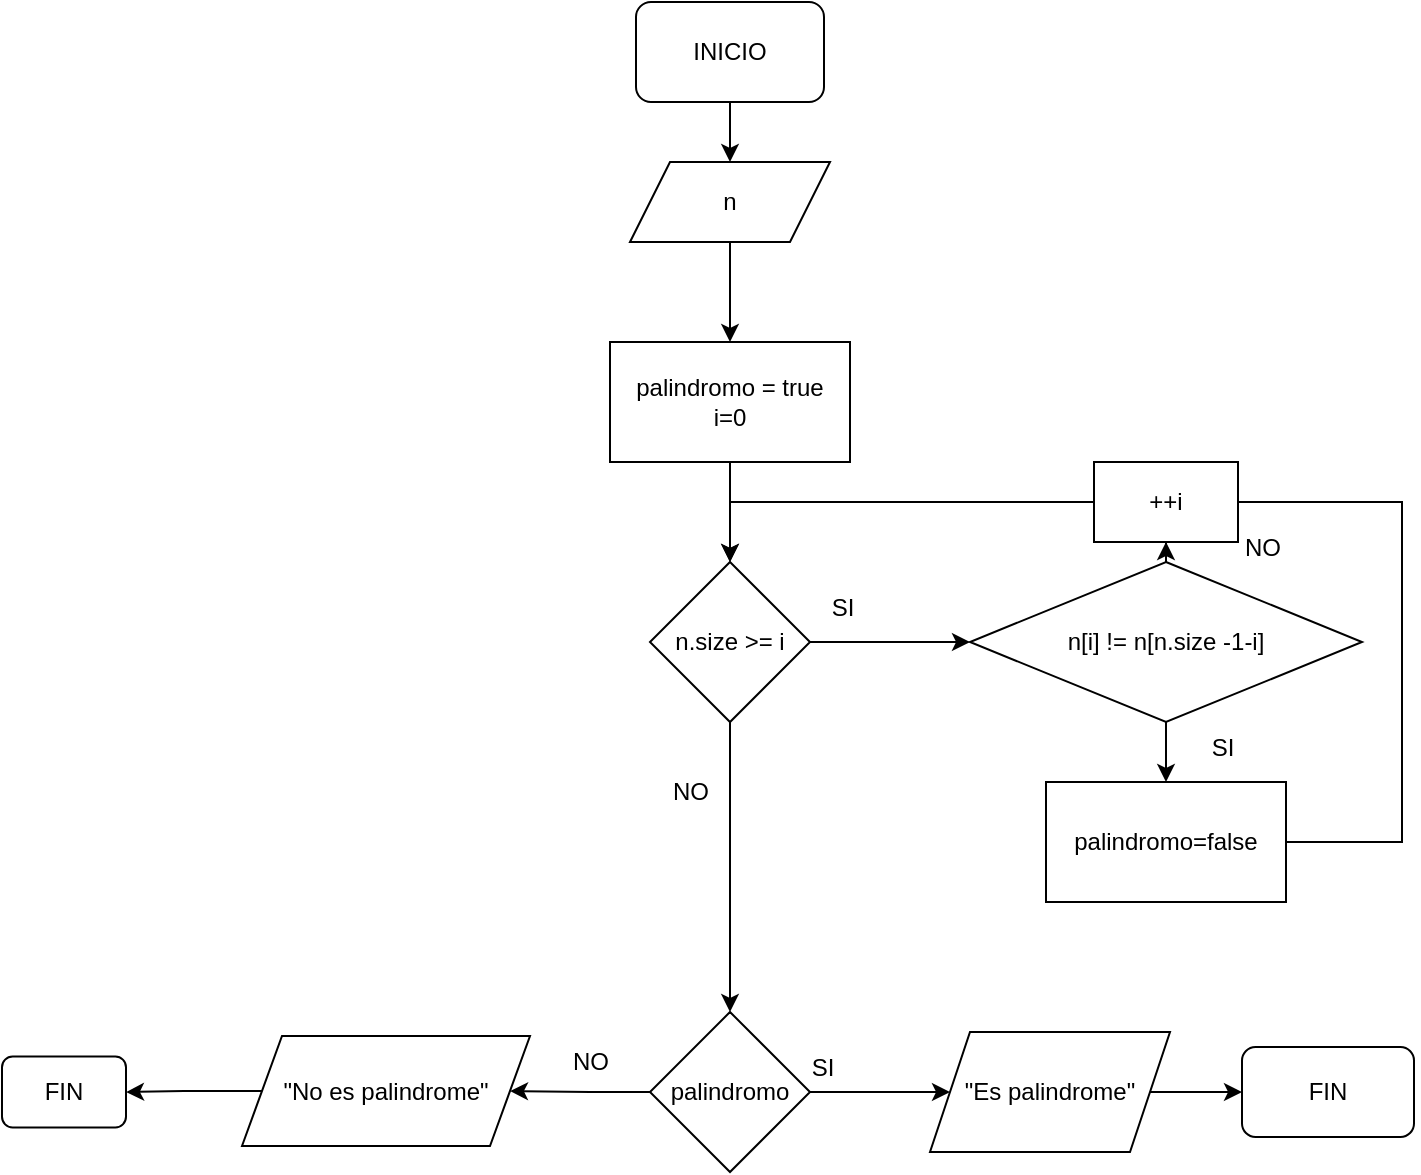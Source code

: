 <mxfile version="24.4.0" type="github">
  <diagram name="Página-1" id="jI-Juko0ftZOlWiT6JvD">
    <mxGraphModel dx="627" dy="442" grid="1" gridSize="10" guides="1" tooltips="1" connect="1" arrows="1" fold="1" page="1" pageScale="1" pageWidth="827" pageHeight="1169" math="0" shadow="0">
      <root>
        <mxCell id="0" />
        <mxCell id="1" parent="0" />
        <mxCell id="ZcT15fx0zqYxz_FHTBl7-3" value="" style="edgeStyle=orthogonalEdgeStyle;rounded=0;orthogonalLoop=1;jettySize=auto;html=1;" edge="1" parent="1" source="ZcT15fx0zqYxz_FHTBl7-1" target="ZcT15fx0zqYxz_FHTBl7-2">
          <mxGeometry relative="1" as="geometry" />
        </mxCell>
        <mxCell id="ZcT15fx0zqYxz_FHTBl7-1" value="INICIO" style="rounded=1;whiteSpace=wrap;html=1;" vertex="1" parent="1">
          <mxGeometry x="367" y="40" width="94" height="50" as="geometry" />
        </mxCell>
        <mxCell id="ZcT15fx0zqYxz_FHTBl7-5" value="" style="edgeStyle=orthogonalEdgeStyle;rounded=0;orthogonalLoop=1;jettySize=auto;html=1;" edge="1" parent="1" source="ZcT15fx0zqYxz_FHTBl7-2" target="ZcT15fx0zqYxz_FHTBl7-4">
          <mxGeometry relative="1" as="geometry" />
        </mxCell>
        <mxCell id="ZcT15fx0zqYxz_FHTBl7-2" value="n" style="shape=parallelogram;perimeter=parallelogramPerimeter;whiteSpace=wrap;html=1;fixedSize=1;" vertex="1" parent="1">
          <mxGeometry x="364" y="120" width="100" height="40" as="geometry" />
        </mxCell>
        <mxCell id="ZcT15fx0zqYxz_FHTBl7-7" value="" style="edgeStyle=orthogonalEdgeStyle;rounded=0;orthogonalLoop=1;jettySize=auto;html=1;" edge="1" parent="1" source="ZcT15fx0zqYxz_FHTBl7-4" target="ZcT15fx0zqYxz_FHTBl7-6">
          <mxGeometry relative="1" as="geometry" />
        </mxCell>
        <mxCell id="ZcT15fx0zqYxz_FHTBl7-4" value="palindromo = true&lt;div&gt;i=0&lt;/div&gt;" style="whiteSpace=wrap;html=1;" vertex="1" parent="1">
          <mxGeometry x="354" y="210" width="120" height="60" as="geometry" />
        </mxCell>
        <mxCell id="ZcT15fx0zqYxz_FHTBl7-9" value="" style="edgeStyle=orthogonalEdgeStyle;rounded=0;orthogonalLoop=1;jettySize=auto;html=1;" edge="1" parent="1" source="ZcT15fx0zqYxz_FHTBl7-6" target="ZcT15fx0zqYxz_FHTBl7-8">
          <mxGeometry relative="1" as="geometry" />
        </mxCell>
        <mxCell id="ZcT15fx0zqYxz_FHTBl7-11" value="" style="edgeStyle=orthogonalEdgeStyle;rounded=0;orthogonalLoop=1;jettySize=auto;html=1;" edge="1" parent="1" source="ZcT15fx0zqYxz_FHTBl7-6" target="ZcT15fx0zqYxz_FHTBl7-10">
          <mxGeometry relative="1" as="geometry" />
        </mxCell>
        <mxCell id="ZcT15fx0zqYxz_FHTBl7-6" value="n.size &amp;gt;= i" style="rhombus;whiteSpace=wrap;html=1;" vertex="1" parent="1">
          <mxGeometry x="374" y="320" width="80" height="80" as="geometry" />
        </mxCell>
        <mxCell id="ZcT15fx0zqYxz_FHTBl7-17" value="" style="edgeStyle=orthogonalEdgeStyle;rounded=0;orthogonalLoop=1;jettySize=auto;html=1;" edge="1" parent="1" source="ZcT15fx0zqYxz_FHTBl7-8" target="ZcT15fx0zqYxz_FHTBl7-16">
          <mxGeometry relative="1" as="geometry" />
        </mxCell>
        <mxCell id="ZcT15fx0zqYxz_FHTBl7-21" value="" style="edgeStyle=orthogonalEdgeStyle;rounded=0;orthogonalLoop=1;jettySize=auto;html=1;" edge="1" parent="1" source="ZcT15fx0zqYxz_FHTBl7-8" target="ZcT15fx0zqYxz_FHTBl7-20">
          <mxGeometry relative="1" as="geometry" />
        </mxCell>
        <mxCell id="ZcT15fx0zqYxz_FHTBl7-8" value="palindromo" style="rhombus;whiteSpace=wrap;html=1;" vertex="1" parent="1">
          <mxGeometry x="374" y="545" width="80" height="80" as="geometry" />
        </mxCell>
        <mxCell id="ZcT15fx0zqYxz_FHTBl7-13" value="" style="edgeStyle=orthogonalEdgeStyle;rounded=0;orthogonalLoop=1;jettySize=auto;html=1;" edge="1" parent="1" source="ZcT15fx0zqYxz_FHTBl7-10" target="ZcT15fx0zqYxz_FHTBl7-12">
          <mxGeometry relative="1" as="geometry" />
        </mxCell>
        <mxCell id="ZcT15fx0zqYxz_FHTBl7-15" value="" style="edgeStyle=orthogonalEdgeStyle;rounded=0;orthogonalLoop=1;jettySize=auto;html=1;" edge="1" parent="1" source="ZcT15fx0zqYxz_FHTBl7-10" target="ZcT15fx0zqYxz_FHTBl7-14">
          <mxGeometry relative="1" as="geometry" />
        </mxCell>
        <mxCell id="ZcT15fx0zqYxz_FHTBl7-10" value="n[i] != n[n.size -1-i]" style="rhombus;whiteSpace=wrap;html=1;" vertex="1" parent="1">
          <mxGeometry x="534" y="320" width="196" height="80" as="geometry" />
        </mxCell>
        <mxCell id="ZcT15fx0zqYxz_FHTBl7-25" value="" style="edgeStyle=orthogonalEdgeStyle;rounded=0;orthogonalLoop=1;jettySize=auto;html=1;exitX=1;exitY=0.5;exitDx=0;exitDy=0;" edge="1" parent="1" source="ZcT15fx0zqYxz_FHTBl7-12" target="ZcT15fx0zqYxz_FHTBl7-6">
          <mxGeometry relative="1" as="geometry">
            <mxPoint x="750" y="290" as="targetPoint" />
            <Array as="points">
              <mxPoint x="750" y="460" />
              <mxPoint x="750" y="290" />
              <mxPoint x="414" y="290" />
            </Array>
          </mxGeometry>
        </mxCell>
        <mxCell id="ZcT15fx0zqYxz_FHTBl7-12" value="palindromo=false" style="whiteSpace=wrap;html=1;" vertex="1" parent="1">
          <mxGeometry x="572" y="430" width="120" height="60" as="geometry" />
        </mxCell>
        <mxCell id="ZcT15fx0zqYxz_FHTBl7-14" value="++i" style="whiteSpace=wrap;html=1;" vertex="1" parent="1">
          <mxGeometry x="596" y="270" width="72" height="40" as="geometry" />
        </mxCell>
        <mxCell id="ZcT15fx0zqYxz_FHTBl7-19" value="" style="edgeStyle=orthogonalEdgeStyle;rounded=0;orthogonalLoop=1;jettySize=auto;html=1;" edge="1" parent="1" source="ZcT15fx0zqYxz_FHTBl7-16" target="ZcT15fx0zqYxz_FHTBl7-18">
          <mxGeometry relative="1" as="geometry" />
        </mxCell>
        <mxCell id="ZcT15fx0zqYxz_FHTBl7-16" value="&quot;Es palindrome&quot;" style="shape=parallelogram;perimeter=parallelogramPerimeter;whiteSpace=wrap;html=1;fixedSize=1;" vertex="1" parent="1">
          <mxGeometry x="514" y="555" width="120" height="60" as="geometry" />
        </mxCell>
        <mxCell id="ZcT15fx0zqYxz_FHTBl7-18" value="FIN" style="rounded=1;whiteSpace=wrap;html=1;" vertex="1" parent="1">
          <mxGeometry x="670" y="562.5" width="86" height="45" as="geometry" />
        </mxCell>
        <mxCell id="ZcT15fx0zqYxz_FHTBl7-23" value="" style="edgeStyle=orthogonalEdgeStyle;rounded=0;orthogonalLoop=1;jettySize=auto;html=1;" edge="1" parent="1" source="ZcT15fx0zqYxz_FHTBl7-20" target="ZcT15fx0zqYxz_FHTBl7-22">
          <mxGeometry relative="1" as="geometry" />
        </mxCell>
        <mxCell id="ZcT15fx0zqYxz_FHTBl7-20" value="&quot;No es palindrome&quot;" style="shape=parallelogram;perimeter=parallelogramPerimeter;whiteSpace=wrap;html=1;fixedSize=1;" vertex="1" parent="1">
          <mxGeometry x="170" y="557" width="144" height="55" as="geometry" />
        </mxCell>
        <mxCell id="ZcT15fx0zqYxz_FHTBl7-22" value="FIN" style="rounded=1;whiteSpace=wrap;html=1;" vertex="1" parent="1">
          <mxGeometry x="50" y="567.25" width="62" height="35.5" as="geometry" />
        </mxCell>
        <mxCell id="ZcT15fx0zqYxz_FHTBl7-26" value="SI" style="text;html=1;align=center;verticalAlign=middle;resizable=0;points=[];autosize=1;strokeColor=none;fillColor=none;" vertex="1" parent="1">
          <mxGeometry x="645" y="398" width="30" height="30" as="geometry" />
        </mxCell>
        <mxCell id="ZcT15fx0zqYxz_FHTBl7-27" value="SI" style="text;html=1;align=center;verticalAlign=middle;resizable=0;points=[];autosize=1;strokeColor=none;fillColor=none;" vertex="1" parent="1">
          <mxGeometry x="445" y="558" width="30" height="30" as="geometry" />
        </mxCell>
        <mxCell id="ZcT15fx0zqYxz_FHTBl7-28" value="NO" style="text;html=1;align=center;verticalAlign=middle;resizable=0;points=[];autosize=1;strokeColor=none;fillColor=none;" vertex="1" parent="1">
          <mxGeometry x="374" y="420" width="40" height="30" as="geometry" />
        </mxCell>
        <mxCell id="ZcT15fx0zqYxz_FHTBl7-29" value="NO" style="text;html=1;align=center;verticalAlign=middle;resizable=0;points=[];autosize=1;strokeColor=none;fillColor=none;" vertex="1" parent="1">
          <mxGeometry x="324" y="555" width="40" height="30" as="geometry" />
        </mxCell>
        <mxCell id="ZcT15fx0zqYxz_FHTBl7-30" value="NO" style="text;html=1;align=center;verticalAlign=middle;resizable=0;points=[];autosize=1;strokeColor=none;fillColor=none;" vertex="1" parent="1">
          <mxGeometry x="660" y="298" width="40" height="30" as="geometry" />
        </mxCell>
        <mxCell id="ZcT15fx0zqYxz_FHTBl7-31" value="SI" style="text;html=1;align=center;verticalAlign=middle;resizable=0;points=[];autosize=1;strokeColor=none;fillColor=none;" vertex="1" parent="1">
          <mxGeometry x="455" y="328" width="30" height="30" as="geometry" />
        </mxCell>
      </root>
    </mxGraphModel>
  </diagram>
</mxfile>
